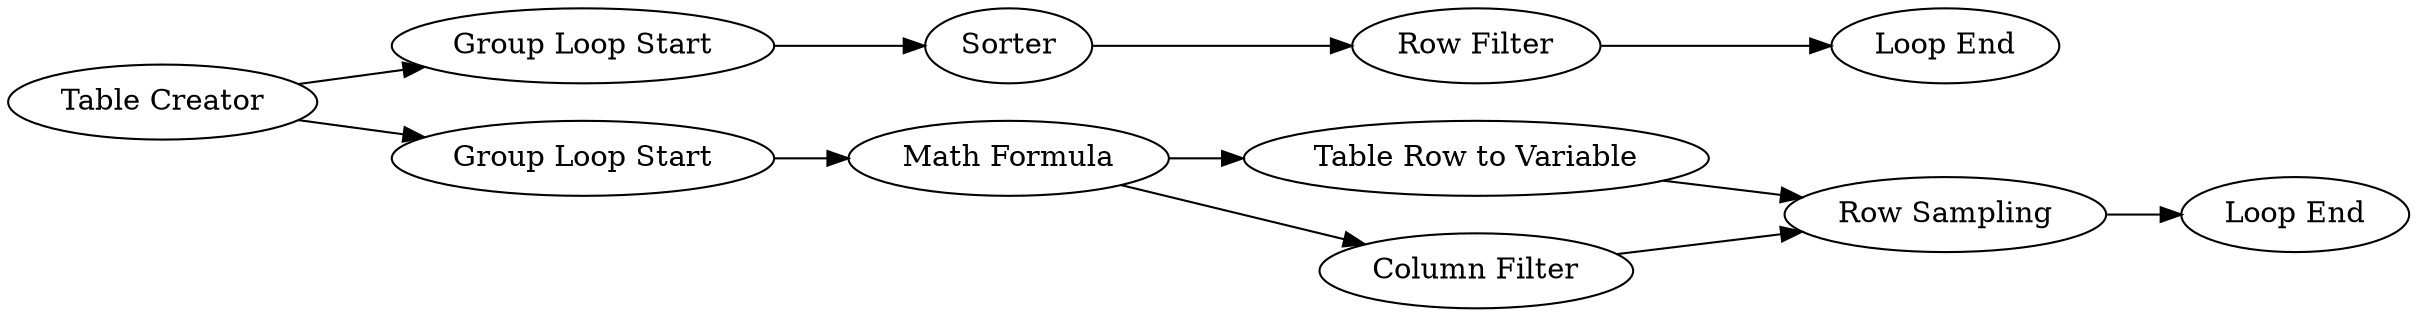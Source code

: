 digraph {
	1 [label="Row Filter"]
	2 [label="Table Creator"]
	6 [label="Row Sampling"]
	7 [label="Math Formula"]
	8 [label=Sorter]
	10 [label="Group Loop Start"]
	11 [label="Loop End"]
	12 [label="Group Loop Start"]
	13 [label="Table Row to Variable"]
	15 [label="Loop End"]
	16 [label="Column Filter"]
	1 -> 11
	2 -> 10
	2 -> 12
	6 -> 15
	7 -> 13
	7 -> 16
	8 -> 1
	10 -> 8
	12 -> 7
	13 -> 6
	16 -> 6
	rankdir=LR
}
